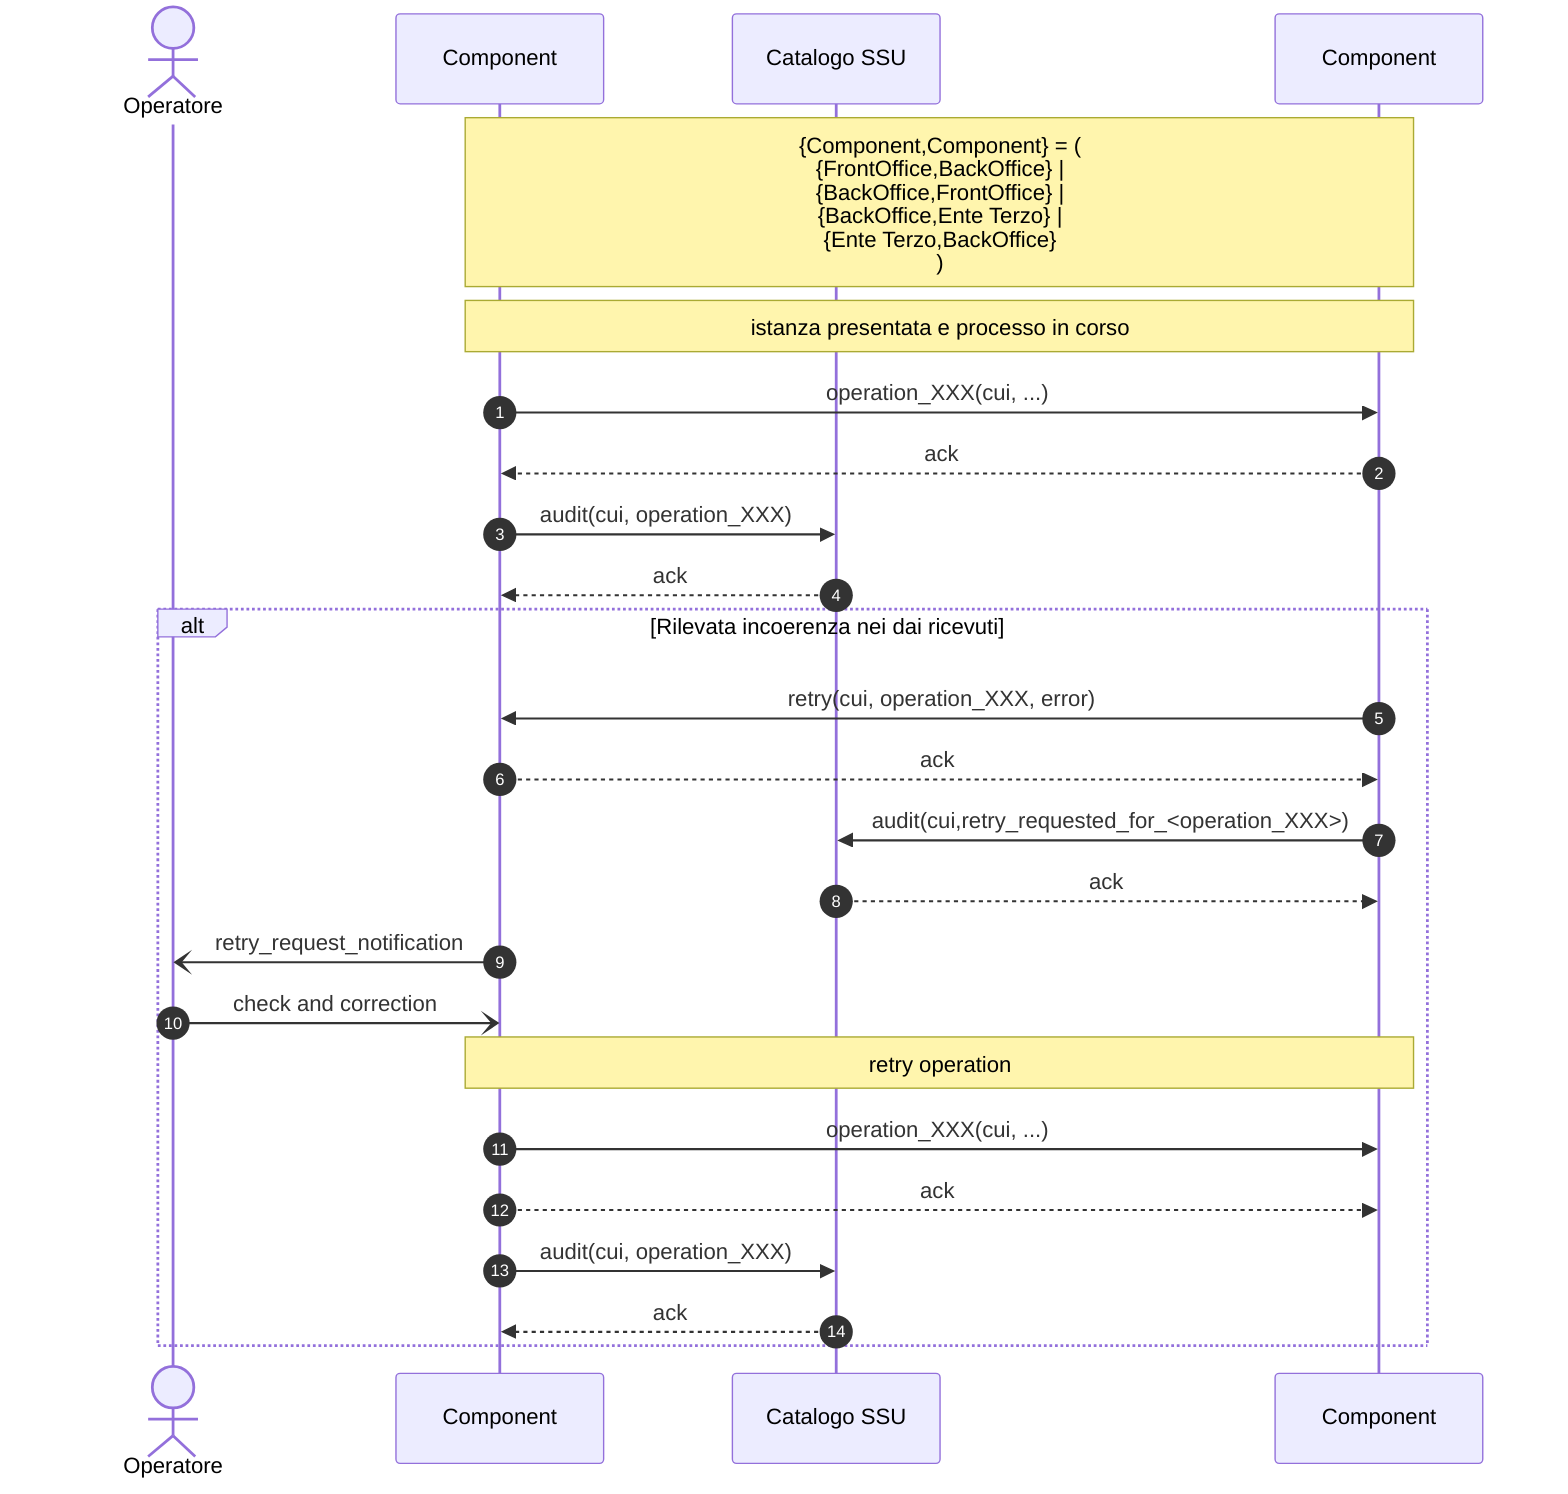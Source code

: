 sequenceDiagram
    autonumber
      
    actor O as Operatore  
    participant A as Component 
    participant C as Catalogo SSU 
    participant B as Component  

   
    Note over A,B: {Component,Component} = (<br/>{FrontOffice,BackOffice} |<br/> {BackOffice,FrontOffice} |<br/> {BackOffice,Ente Terzo} | <br/>{Ente Terzo,BackOffice}<br/>)

   
    Note over A,B: istanza presentata e processo in corso

    A->> B: operation_XXX(cui, ...)
    B -->> A: ack

    A->> C: audit(cui, operation_XXX)
    C -->> A: ack

    alt Rilevata incoerenza nei dai ricevuti
        B->> A: retry(cui, operation_XXX, error)
        A -->> B: ack

        B->> C: audit(cui,retry_requested_for_<operation_XXX>)
        C -->> B: ack

        A -) O: retry_request_notification
        O-) A: check and correction
        note over A,B: retry operation
        A->> B: operation_XXX(cui, ...)
        A -->> B: ack

        A->> C: audit(cui, operation_XXX)
        C -->> A: ack

    end